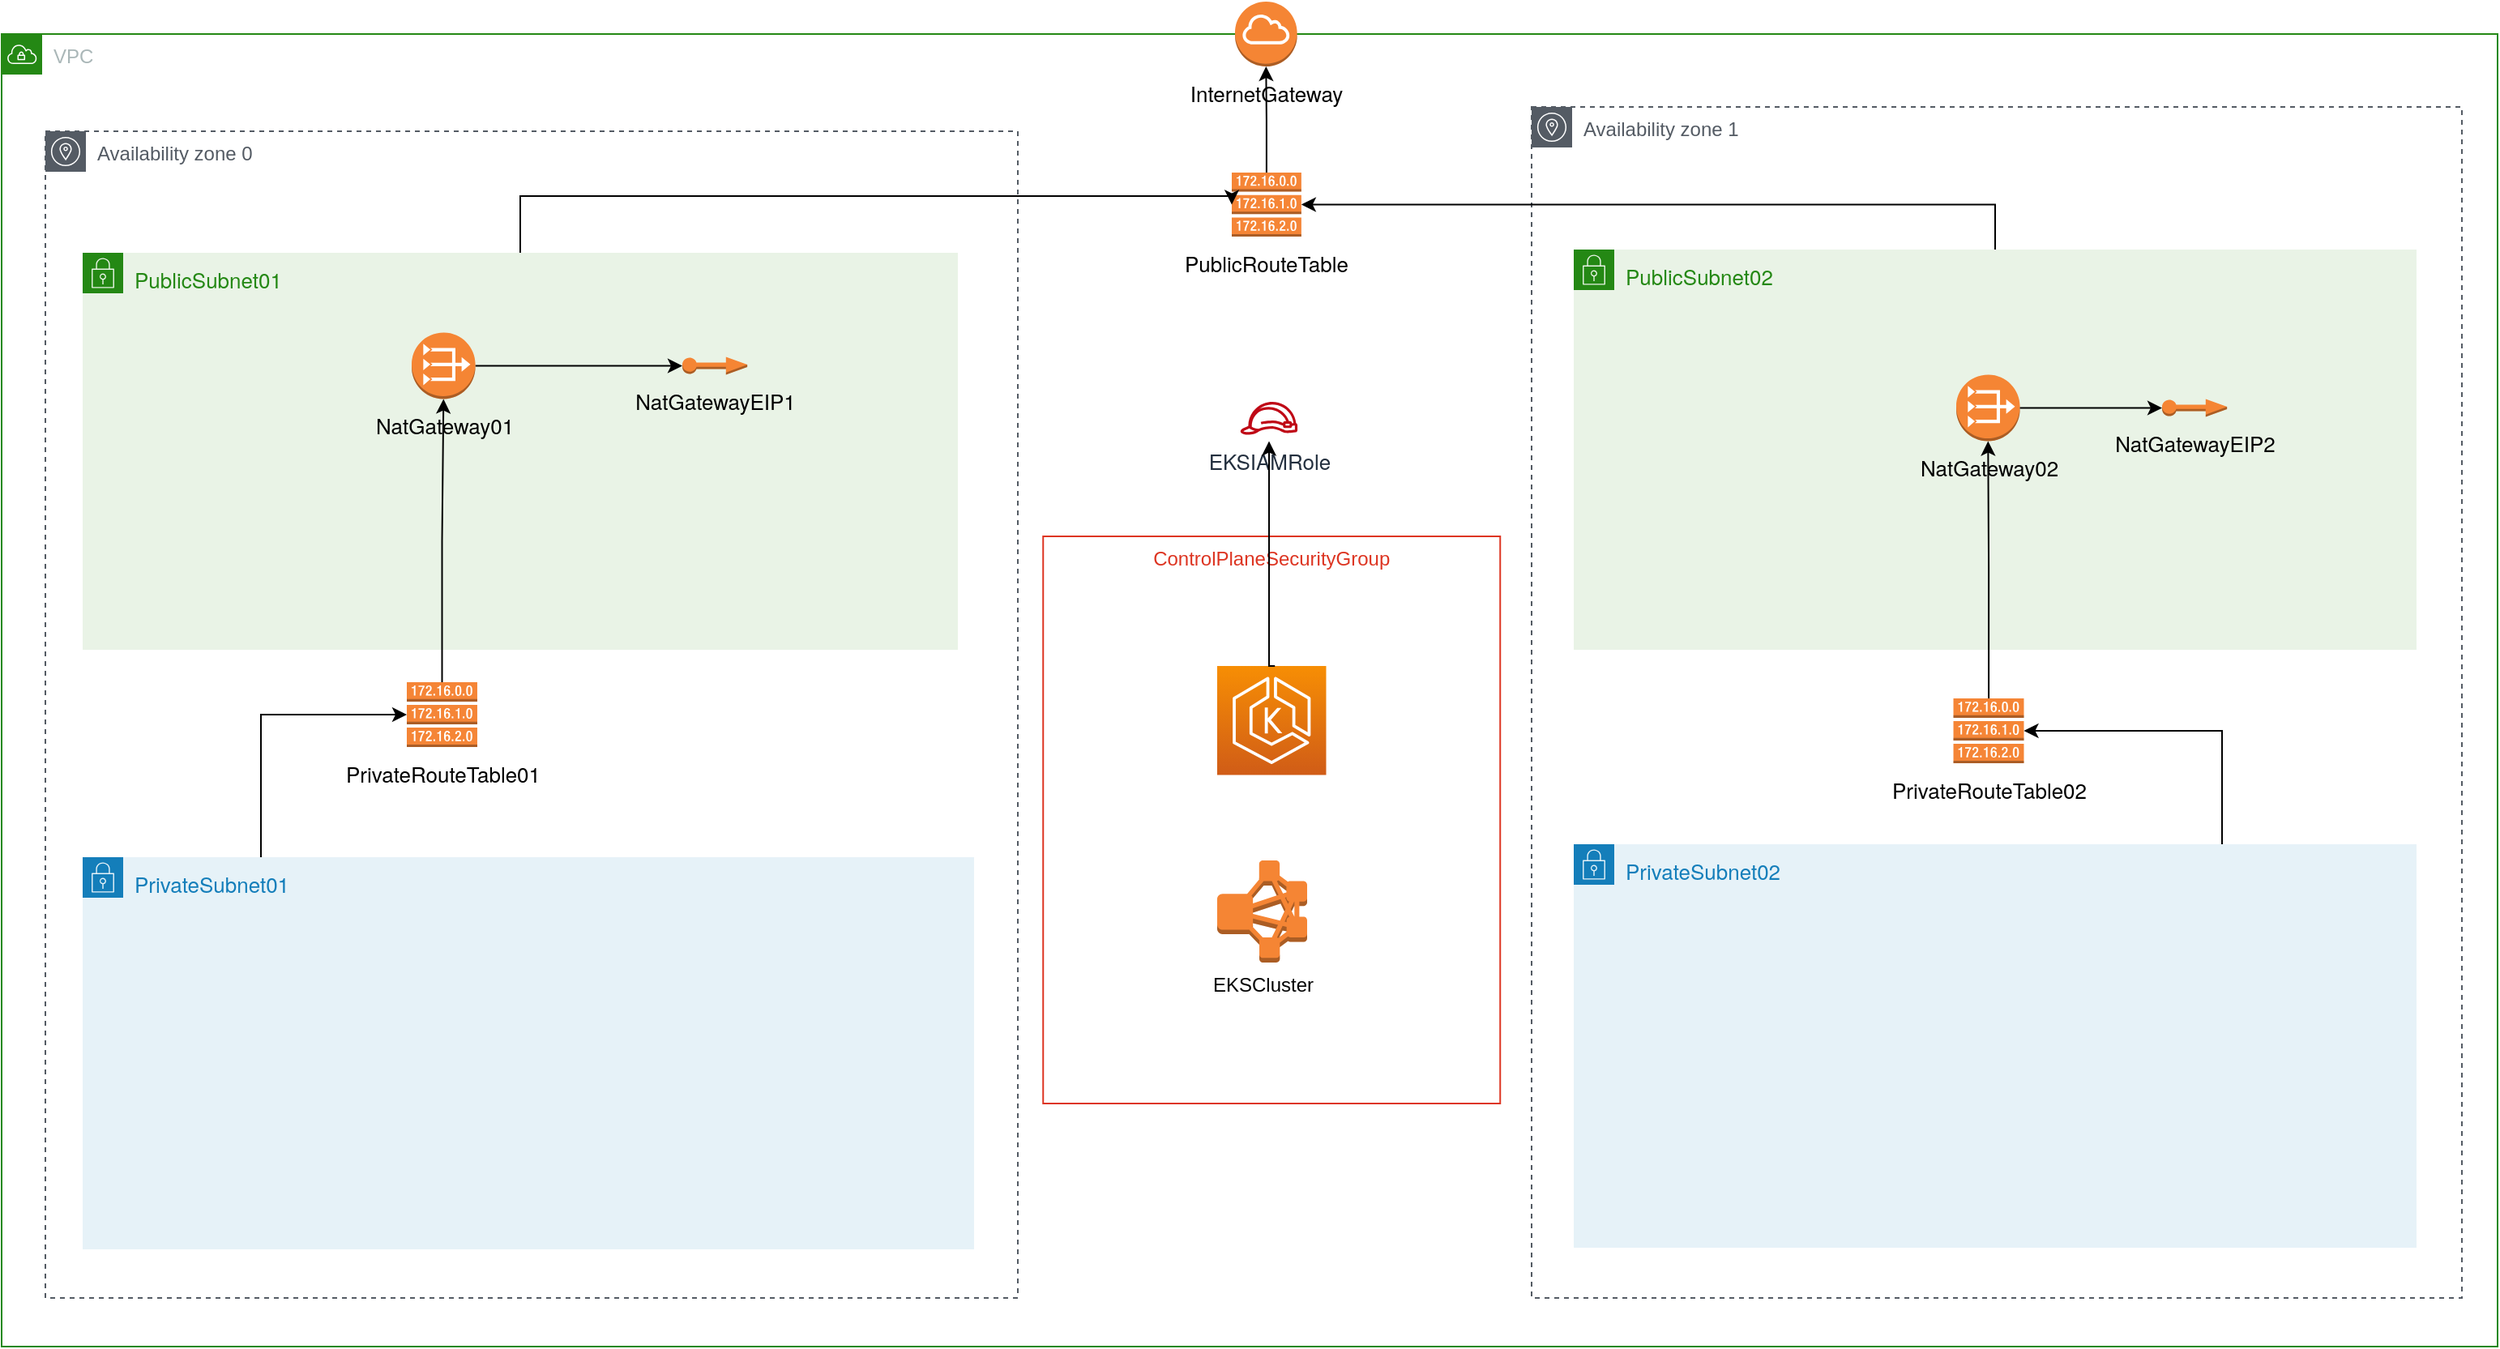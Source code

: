 <mxfile version="20.6.0" type="device"><diagram id="YGZFP0QZN3EvHMXc8mmp" name="Stable Diffusion"><mxGraphModel dx="1900" dy="777" grid="1" gridSize="10" guides="1" tooltips="1" connect="1" arrows="1" fold="1" page="1" pageScale="1" pageWidth="1600" pageHeight="900" math="0" shadow="0"><root><mxCell id="0"/><mxCell id="1" parent="0"/><mxCell id="DAl39EHopEQqAQ7h0BUN-1" value="VPC" style="points=[[0,0],[0.25,0],[0.5,0],[0.75,0],[1,0],[1,0.25],[1,0.5],[1,0.75],[1,1],[0.75,1],[0.5,1],[0.25,1],[0,1],[0,0.75],[0,0.5],[0,0.25]];outlineConnect=0;gradientColor=none;html=1;whiteSpace=wrap;fontSize=12;fontStyle=0;container=1;pointerEvents=0;collapsible=0;recursiveResize=0;shape=mxgraph.aws4.group;grIcon=mxgraph.aws4.group_vpc;strokeColor=#248814;fillColor=none;verticalAlign=top;align=left;spacingLeft=30;fontColor=#AAB7B8;dashed=0;" vertex="1" parent="1"><mxGeometry x="20" y="60" width="1540" height="810" as="geometry"/></mxCell><mxCell id="DAl39EHopEQqAQ7h0BUN-14" value="&lt;p style=&quot;margin: 0px; font-stretch: normal; font-size: 13px; line-height: normal; font-family: &amp;quot;Helvetica Neue&amp;quot;;&quot;&gt;PublicSubnet01&lt;/p&gt;" style="points=[[0,0],[0.25,0],[0.5,0],[0.75,0],[1,0],[1,0.25],[1,0.5],[1,0.75],[1,1],[0.75,1],[0.5,1],[0.25,1],[0,1],[0,0.75],[0,0.5],[0,0.25]];outlineConnect=0;gradientColor=none;html=1;whiteSpace=wrap;fontSize=12;fontStyle=0;container=1;pointerEvents=0;collapsible=0;recursiveResize=0;shape=mxgraph.aws4.group;grIcon=mxgraph.aws4.group_security_group;grStroke=0;strokeColor=#248814;fillColor=#E9F3E6;verticalAlign=top;align=left;spacingLeft=30;fontColor=#248814;dashed=0;" vertex="1" parent="DAl39EHopEQqAQ7h0BUN-1"><mxGeometry x="50" y="135" width="540" height="245" as="geometry"/></mxCell><mxCell id="RYE5YKTOPY53P1vmVuHA-42" value="Availability zone 1" style="sketch=0;outlineConnect=0;gradientColor=none;html=1;whiteSpace=wrap;fontSize=12;fontStyle=0;shape=mxgraph.aws4.group;grIcon=mxgraph.aws4.group_availability_zone;strokeColor=#545B64;fillColor=none;verticalAlign=top;align=left;spacingLeft=30;fontColor=#545B64;dashed=1;" vertex="1" parent="DAl39EHopEQqAQ7h0BUN-1"><mxGeometry x="944" y="45" width="574" height="735" as="geometry"/></mxCell><mxCell id="RYE5YKTOPY53P1vmVuHA-49" style="edgeStyle=orthogonalEdgeStyle;rounded=0;orthogonalLoop=1;jettySize=auto;html=1;entryX=1;entryY=0.5;entryDx=0;entryDy=0;entryPerimeter=0;" edge="1" parent="DAl39EHopEQqAQ7h0BUN-1" source="DAl39EHopEQqAQ7h0BUN-15" target="DAl39EHopEQqAQ7h0BUN-5"><mxGeometry relative="1" as="geometry"><Array as="points"><mxPoint x="1230" y="105"/></Array></mxGeometry></mxCell><mxCell id="DAl39EHopEQqAQ7h0BUN-15" value="&lt;p style=&quot;margin: 0px; font-stretch: normal; font-size: 13px; line-height: normal; font-family: &amp;quot;Helvetica Neue&amp;quot;;&quot;&gt;PublicSubnet02&lt;/p&gt;" style="points=[[0,0],[0.25,0],[0.5,0],[0.75,0],[1,0],[1,0.25],[1,0.5],[1,0.75],[1,1],[0.75,1],[0.5,1],[0.25,1],[0,1],[0,0.75],[0,0.5],[0,0.25]];outlineConnect=0;gradientColor=none;html=1;whiteSpace=wrap;fontSize=12;fontStyle=0;container=0;pointerEvents=0;collapsible=0;recursiveResize=0;shape=mxgraph.aws4.group;grIcon=mxgraph.aws4.group_security_group;grStroke=0;strokeColor=#248814;fillColor=#E9F3E6;verticalAlign=top;align=left;spacingLeft=30;fontColor=#248814;dashed=0;" vertex="1" parent="DAl39EHopEQqAQ7h0BUN-1"><mxGeometry x="970" y="133" width="520" height="247" as="geometry"/></mxCell><mxCell id="RYE5YKTOPY53P1vmVuHA-9" value="Availability zone 0" style="sketch=0;outlineConnect=0;gradientColor=none;html=1;whiteSpace=wrap;fontSize=12;fontStyle=0;shape=mxgraph.aws4.group;grIcon=mxgraph.aws4.group_availability_zone;strokeColor=#545B64;fillColor=none;verticalAlign=top;align=left;spacingLeft=30;fontColor=#545B64;dashed=1;" vertex="1" parent="DAl39EHopEQqAQ7h0BUN-1"><mxGeometry x="27" y="60" width="600" height="720" as="geometry"/></mxCell><object label="&lt;p style=&quot;margin: 0px; font-stretch: normal; font-size: 13px; line-height: normal; font-family: &amp;quot;Helvetica Neue&amp;quot;;&quot;&gt;PublicRouteTable&lt;/p&gt;" Route="PublicRoute" id="DAl39EHopEQqAQ7h0BUN-5"><mxCell style="outlineConnect=0;dashed=0;verticalLabelPosition=bottom;verticalAlign=top;align=center;html=1;shape=mxgraph.aws3.route_table;fillColor=#F58536;gradientColor=none;" vertex="1" parent="DAl39EHopEQqAQ7h0BUN-1"><mxGeometry x="759" y="85.5" width="42.93" height="39.5" as="geometry"/></mxCell></object><mxCell id="RYE5YKTOPY53P1vmVuHA-50" style="edgeStyle=orthogonalEdgeStyle;rounded=0;orthogonalLoop=1;jettySize=auto;html=1;" edge="1" parent="DAl39EHopEQqAQ7h0BUN-1" source="DAl39EHopEQqAQ7h0BUN-7" target="DAl39EHopEQqAQ7h0BUN-9"><mxGeometry relative="1" as="geometry"/></mxCell><object label="&lt;p style=&quot;margin: 0px; font-stretch: normal; font-size: 13px; line-height: normal; font-family: &amp;quot;Helvetica Neue&amp;quot;;&quot;&gt;PrivateRouteTable01&lt;/p&gt;" Route="PrivateRoute01" id="DAl39EHopEQqAQ7h0BUN-7"><mxCell style="outlineConnect=0;dashed=0;verticalLabelPosition=bottom;verticalAlign=top;align=center;html=1;shape=mxgraph.aws3.route_table;fillColor=#F58536;gradientColor=none;" vertex="1" parent="DAl39EHopEQqAQ7h0BUN-1"><mxGeometry x="250" y="400" width="43.48" height="40" as="geometry"/></mxCell></object><mxCell id="DAl39EHopEQqAQ7h0BUN-2" value="&lt;p style=&quot;margin: 0px; font-stretch: normal; font-size: 13px; line-height: normal; font-family: &amp;quot;Helvetica Neue&amp;quot;;&quot;&gt;EKSIAMRole&lt;/p&gt;" style="sketch=0;outlineConnect=0;fontColor=#232F3E;gradientColor=none;fillColor=#BF0816;strokeColor=none;dashed=0;verticalLabelPosition=bottom;verticalAlign=top;align=center;html=1;fontSize=12;fontStyle=0;aspect=fixed;pointerEvents=1;shape=mxgraph.aws4.role;" vertex="1" parent="DAl39EHopEQqAQ7h0BUN-1"><mxGeometry x="764" y="227" width="35.9" height="20.25" as="geometry"/></mxCell><mxCell id="RYE5YKTOPY53P1vmVuHA-48" style="edgeStyle=orthogonalEdgeStyle;rounded=0;orthogonalLoop=1;jettySize=auto;html=1;entryX=0;entryY=0.5;entryDx=0;entryDy=0;entryPerimeter=0;" edge="1" parent="DAl39EHopEQqAQ7h0BUN-1" source="DAl39EHopEQqAQ7h0BUN-14" target="DAl39EHopEQqAQ7h0BUN-5"><mxGeometry relative="1" as="geometry"><Array as="points"><mxPoint x="320" y="100"/><mxPoint x="759" y="100"/></Array></mxGeometry></mxCell><mxCell id="DAl39EHopEQqAQ7h0BUN-21" style="edgeStyle=orthogonalEdgeStyle;rounded=0;orthogonalLoop=1;jettySize=auto;html=1;" edge="1" parent="DAl39EHopEQqAQ7h0BUN-1" source="DAl39EHopEQqAQ7h0BUN-16" target="DAl39EHopEQqAQ7h0BUN-7"><mxGeometry relative="1" as="geometry"><Array as="points"><mxPoint x="305" y="590"/><mxPoint x="160" y="590"/><mxPoint x="160" y="530"/></Array></mxGeometry></mxCell><mxCell id="DAl39EHopEQqAQ7h0BUN-16" value="&lt;p style=&quot;margin: 0px; font-stretch: normal; font-size: 13px; line-height: normal; font-family: &amp;quot;Helvetica Neue&amp;quot;;&quot;&gt;PrivateSubnet01&lt;/p&gt;" style="points=[[0,0],[0.25,0],[0.5,0],[0.75,0],[1,0],[1,0.25],[1,0.5],[1,0.75],[1,1],[0.75,1],[0.5,1],[0.25,1],[0,1],[0,0.75],[0,0.5],[0,0.25]];outlineConnect=0;gradientColor=none;html=1;whiteSpace=wrap;fontSize=12;fontStyle=0;container=1;pointerEvents=0;collapsible=0;recursiveResize=0;shape=mxgraph.aws4.group;grIcon=mxgraph.aws4.group_security_group;grStroke=0;strokeColor=#147EBA;fillColor=#E6F2F8;verticalAlign=top;align=left;spacingLeft=30;fontColor=#147EBA;dashed=0;" vertex="1" parent="DAl39EHopEQqAQ7h0BUN-1"><mxGeometry x="50" y="508" width="550" height="242" as="geometry"/></mxCell><mxCell id="RYE5YKTOPY53P1vmVuHA-2" value="&lt;p style=&quot;margin: 0px; font-stretch: normal; font-size: 13px; line-height: normal; font-family: &amp;quot;Helvetica Neue&amp;quot;;&quot;&gt;NatGatewayEIP2&lt;/p&gt;" style="outlineConnect=0;dashed=0;verticalLabelPosition=bottom;verticalAlign=top;align=center;html=1;shape=mxgraph.aws3.elastic_ip;fillColor=#F58534;gradientColor=none;" vertex="1" parent="DAl39EHopEQqAQ7h0BUN-1"><mxGeometry x="1333" y="225.25" width="40.07" height="11" as="geometry"/></mxCell><mxCell id="DAl39EHopEQqAQ7h0BUN-10" value="&lt;p style=&quot;margin: 0px; font-stretch: normal; font-size: 13px; line-height: normal; font-family: &amp;quot;Helvetica Neue&amp;quot;;&quot;&gt;NatGateway02&lt;/p&gt;" style="outlineConnect=0;dashed=0;verticalLabelPosition=bottom;verticalAlign=top;align=center;html=1;shape=mxgraph.aws3.vpc_nat_gateway;fillColor=#F58534;gradientColor=none;" vertex="1" parent="DAl39EHopEQqAQ7h0BUN-1"><mxGeometry x="1206" y="210.25" width="39.29" height="41" as="geometry"/></mxCell><mxCell id="RYE5YKTOPY53P1vmVuHA-8" style="edgeStyle=orthogonalEdgeStyle;rounded=0;orthogonalLoop=1;jettySize=auto;html=1;" edge="1" parent="DAl39EHopEQqAQ7h0BUN-1" source="DAl39EHopEQqAQ7h0BUN-10" target="RYE5YKTOPY53P1vmVuHA-2"><mxGeometry relative="1" as="geometry"/></mxCell><mxCell id="RYE5YKTOPY53P1vmVuHA-51" style="edgeStyle=orthogonalEdgeStyle;rounded=0;orthogonalLoop=1;jettySize=auto;html=1;entryX=0.5;entryY=1;entryDx=0;entryDy=0;entryPerimeter=0;" edge="1" parent="DAl39EHopEQqAQ7h0BUN-1" source="DAl39EHopEQqAQ7h0BUN-8" target="DAl39EHopEQqAQ7h0BUN-10"><mxGeometry relative="1" as="geometry"/></mxCell><object label="&lt;p style=&quot;margin: 0px; font-stretch: normal; font-size: 13px; line-height: normal; font-family: &amp;quot;Helvetica Neue&amp;quot;;&quot;&gt;PrivateRouteTable02&lt;/p&gt;" Route="PrivateRoute02" id="DAl39EHopEQqAQ7h0BUN-8"><mxCell style="outlineConnect=0;dashed=0;verticalLabelPosition=bottom;verticalAlign=top;align=center;html=1;shape=mxgraph.aws3.route_table;fillColor=#F58536;gradientColor=none;" vertex="1" parent="DAl39EHopEQqAQ7h0BUN-1"><mxGeometry x="1204.26" y="410" width="43.48" height="40" as="geometry"/></mxCell></object><mxCell id="RYE5YKTOPY53P1vmVuHA-52" style="edgeStyle=orthogonalEdgeStyle;rounded=0;orthogonalLoop=1;jettySize=auto;html=1;" edge="1" parent="DAl39EHopEQqAQ7h0BUN-1" source="DAl39EHopEQqAQ7h0BUN-17" target="DAl39EHopEQqAQ7h0BUN-8"><mxGeometry relative="1" as="geometry"><Array as="points"><mxPoint x="1370" y="430"/></Array></mxGeometry></mxCell><mxCell id="DAl39EHopEQqAQ7h0BUN-17" value="&lt;p style=&quot;margin: 0px; font-stretch: normal; font-size: 13px; line-height: normal; font-family: &amp;quot;Helvetica Neue&amp;quot;;&quot;&gt;PrivateSubnet02&lt;/p&gt;" style="points=[[0,0],[0.25,0],[0.5,0],[0.75,0],[1,0],[1,0.25],[1,0.5],[1,0.75],[1,1],[0.75,1],[0.5,1],[0.25,1],[0,1],[0,0.75],[0,0.5],[0,0.25]];outlineConnect=0;gradientColor=none;html=1;whiteSpace=wrap;fontSize=12;fontStyle=0;container=1;pointerEvents=0;collapsible=0;recursiveResize=0;shape=mxgraph.aws4.group;grIcon=mxgraph.aws4.group_security_group;grStroke=0;strokeColor=#147EBA;fillColor=#E6F2F8;verticalAlign=top;align=left;spacingLeft=30;fontColor=#147EBA;dashed=0;" vertex="1" parent="DAl39EHopEQqAQ7h0BUN-1"><mxGeometry x="970" y="500" width="520" height="249" as="geometry"/></mxCell><mxCell id="RYE5YKTOPY53P1vmVuHA-43" value="" style="group" vertex="1" connectable="0" parent="DAl39EHopEQqAQ7h0BUN-1"><mxGeometry x="628" y="310" width="282" height="350" as="geometry"/></mxCell><mxCell id="DAl39EHopEQqAQ7h0BUN-23" value="ControlPlaneSecurityGroup" style="fillColor=none;strokeColor=#DD3522;verticalAlign=top;fontStyle=0;fontColor=#DD3522;" vertex="1" parent="RYE5YKTOPY53P1vmVuHA-43"><mxGeometry x="14.62" width="282.0" height="350" as="geometry"/></mxCell><mxCell id="DAl39EHopEQqAQ7h0BUN-24" value="&lt;p style=&quot;margin: 0px; font-stretch: normal; font-size: 13px; line-height: normal; font-family: &amp;quot;Helvetica Neue&amp;quot;;&quot;&gt;&lt;br&gt;&lt;/p&gt;" style="sketch=0;points=[[0,0,0],[0.25,0,0],[0.5,0,0],[0.75,0,0],[1,0,0],[0,1,0],[0.25,1,0],[0.5,1,0],[0.75,1,0],[1,1,0],[0,0.25,0],[0,0.5,0],[0,0.75,0],[1,0.25,0],[1,0.5,0],[1,0.75,0]];outlineConnect=0;fontColor=#232F3E;gradientColor=#F78E04;gradientDirection=north;fillColor=#D05C17;strokeColor=#ffffff;dashed=0;verticalLabelPosition=bottom;verticalAlign=top;align=center;html=1;fontSize=12;fontStyle=0;aspect=fixed;shape=mxgraph.aws4.resourceIcon;resIcon=mxgraph.aws4.eks;" vertex="1" parent="RYE5YKTOPY53P1vmVuHA-43"><mxGeometry x="122" y="80" width="67.24" height="67.24" as="geometry"/></mxCell><mxCell id="RYE5YKTOPY53P1vmVuHA-53" value="EKSCluster" style="outlineConnect=0;dashed=0;verticalLabelPosition=bottom;verticalAlign=top;align=center;html=1;shape=mxgraph.aws3.emr_cluster;fillColor=#F58534;gradientColor=none;" vertex="1" parent="RYE5YKTOPY53P1vmVuHA-43"><mxGeometry x="122" y="200" width="55.5" height="63" as="geometry"/></mxCell><mxCell id="DAl39EHopEQqAQ7h0BUN-11" value="&lt;p style=&quot;margin: 0px; font-stretch: normal; font-size: 13px; line-height: normal; font-family: &amp;quot;Helvetica Neue&amp;quot;;&quot;&gt;NatGatewayEIP1&lt;/p&gt;" style="outlineConnect=0;dashed=0;verticalLabelPosition=bottom;verticalAlign=top;align=center;html=1;shape=mxgraph.aws3.elastic_ip;fillColor=#F58534;gradientColor=none;" vertex="1" parent="DAl39EHopEQqAQ7h0BUN-1"><mxGeometry x="420" y="199.25" width="40.07" height="11" as="geometry"/></mxCell><mxCell id="RYE5YKTOPY53P1vmVuHA-7" style="edgeStyle=orthogonalEdgeStyle;rounded=0;orthogonalLoop=1;jettySize=auto;html=1;" edge="1" parent="DAl39EHopEQqAQ7h0BUN-1" source="DAl39EHopEQqAQ7h0BUN-9" target="DAl39EHopEQqAQ7h0BUN-11"><mxGeometry relative="1" as="geometry"/></mxCell><mxCell id="DAl39EHopEQqAQ7h0BUN-9" value="&lt;p style=&quot;margin: 0px; font-stretch: normal; font-size: 13px; line-height: normal; font-family: &amp;quot;Helvetica Neue&amp;quot;;&quot;&gt;NatGateway01&lt;/p&gt;" style="outlineConnect=0;dashed=0;verticalLabelPosition=bottom;verticalAlign=top;align=center;html=1;shape=mxgraph.aws3.vpc_nat_gateway;fillColor=#F58534;gradientColor=none;" vertex="1" parent="DAl39EHopEQqAQ7h0BUN-1"><mxGeometry x="253" y="184.25" width="39.29" height="41" as="geometry"/></mxCell><mxCell id="RYE5YKTOPY53P1vmVuHA-54" style="edgeStyle=orthogonalEdgeStyle;rounded=0;orthogonalLoop=1;jettySize=auto;html=1;" edge="1" parent="DAl39EHopEQqAQ7h0BUN-1"><mxGeometry relative="1" as="geometry"><mxPoint x="785.6" y="390" as="sourcePoint"/><mxPoint x="782" y="251.25" as="targetPoint"/><Array as="points"><mxPoint x="782" y="390"/></Array></mxGeometry></mxCell><mxCell id="DAl39EHopEQqAQ7h0BUN-4" value="&lt;p style=&quot;margin: 0px; font-stretch: normal; font-size: 13px; line-height: normal; font-family: &amp;quot;Helvetica Neue&amp;quot;;&quot;&gt;InternetGateway&lt;/p&gt;" style="outlineConnect=0;dashed=0;verticalLabelPosition=bottom;verticalAlign=top;align=center;html=1;shape=mxgraph.aws3.internet_gateway;fillColor=#F58534;gradientColor=none;" vertex="1" parent="1"><mxGeometry x="781" y="40" width="38.33" height="40" as="geometry"/></mxCell><mxCell id="RYE5YKTOPY53P1vmVuHA-3" style="edgeStyle=orthogonalEdgeStyle;rounded=0;orthogonalLoop=1;jettySize=auto;html=1;" edge="1" parent="1" source="DAl39EHopEQqAQ7h0BUN-5" target="DAl39EHopEQqAQ7h0BUN-4"><mxGeometry relative="1" as="geometry"/></mxCell></root></mxGraphModel></diagram></mxfile>